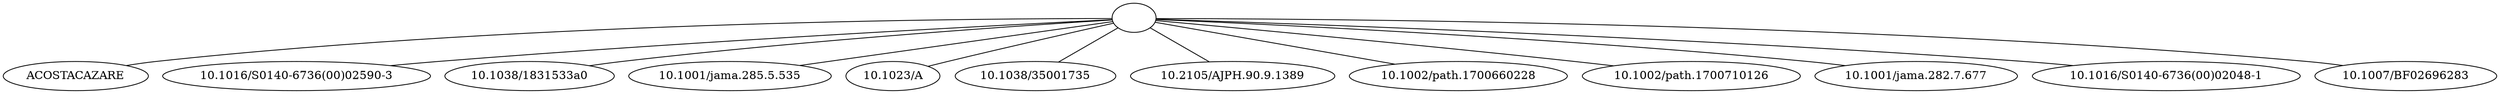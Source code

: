 strict graph mind_map192 {
	"" -- ACOSTACAZARE
	"" -- "10.1016/S0140-6736(00)02590-3"
	"" -- "10.1038/1831533a0"
	"" -- "10.1001/jama.285.5.535"
	"" -- "10.1023/A"
	"" -- "10.1038/35001735"
	"" -- "10.2105/AJPH.90.9.1389"
	"" -- "10.1002/path.1700660228"
	"" -- "10.1002/path.1700710126"
	"" -- "10.1001/jama.282.7.677"
	"" -- "10.1016/S0140-6736(00)02048-1"
	"" -- "10.1007/BF02696283"
}
